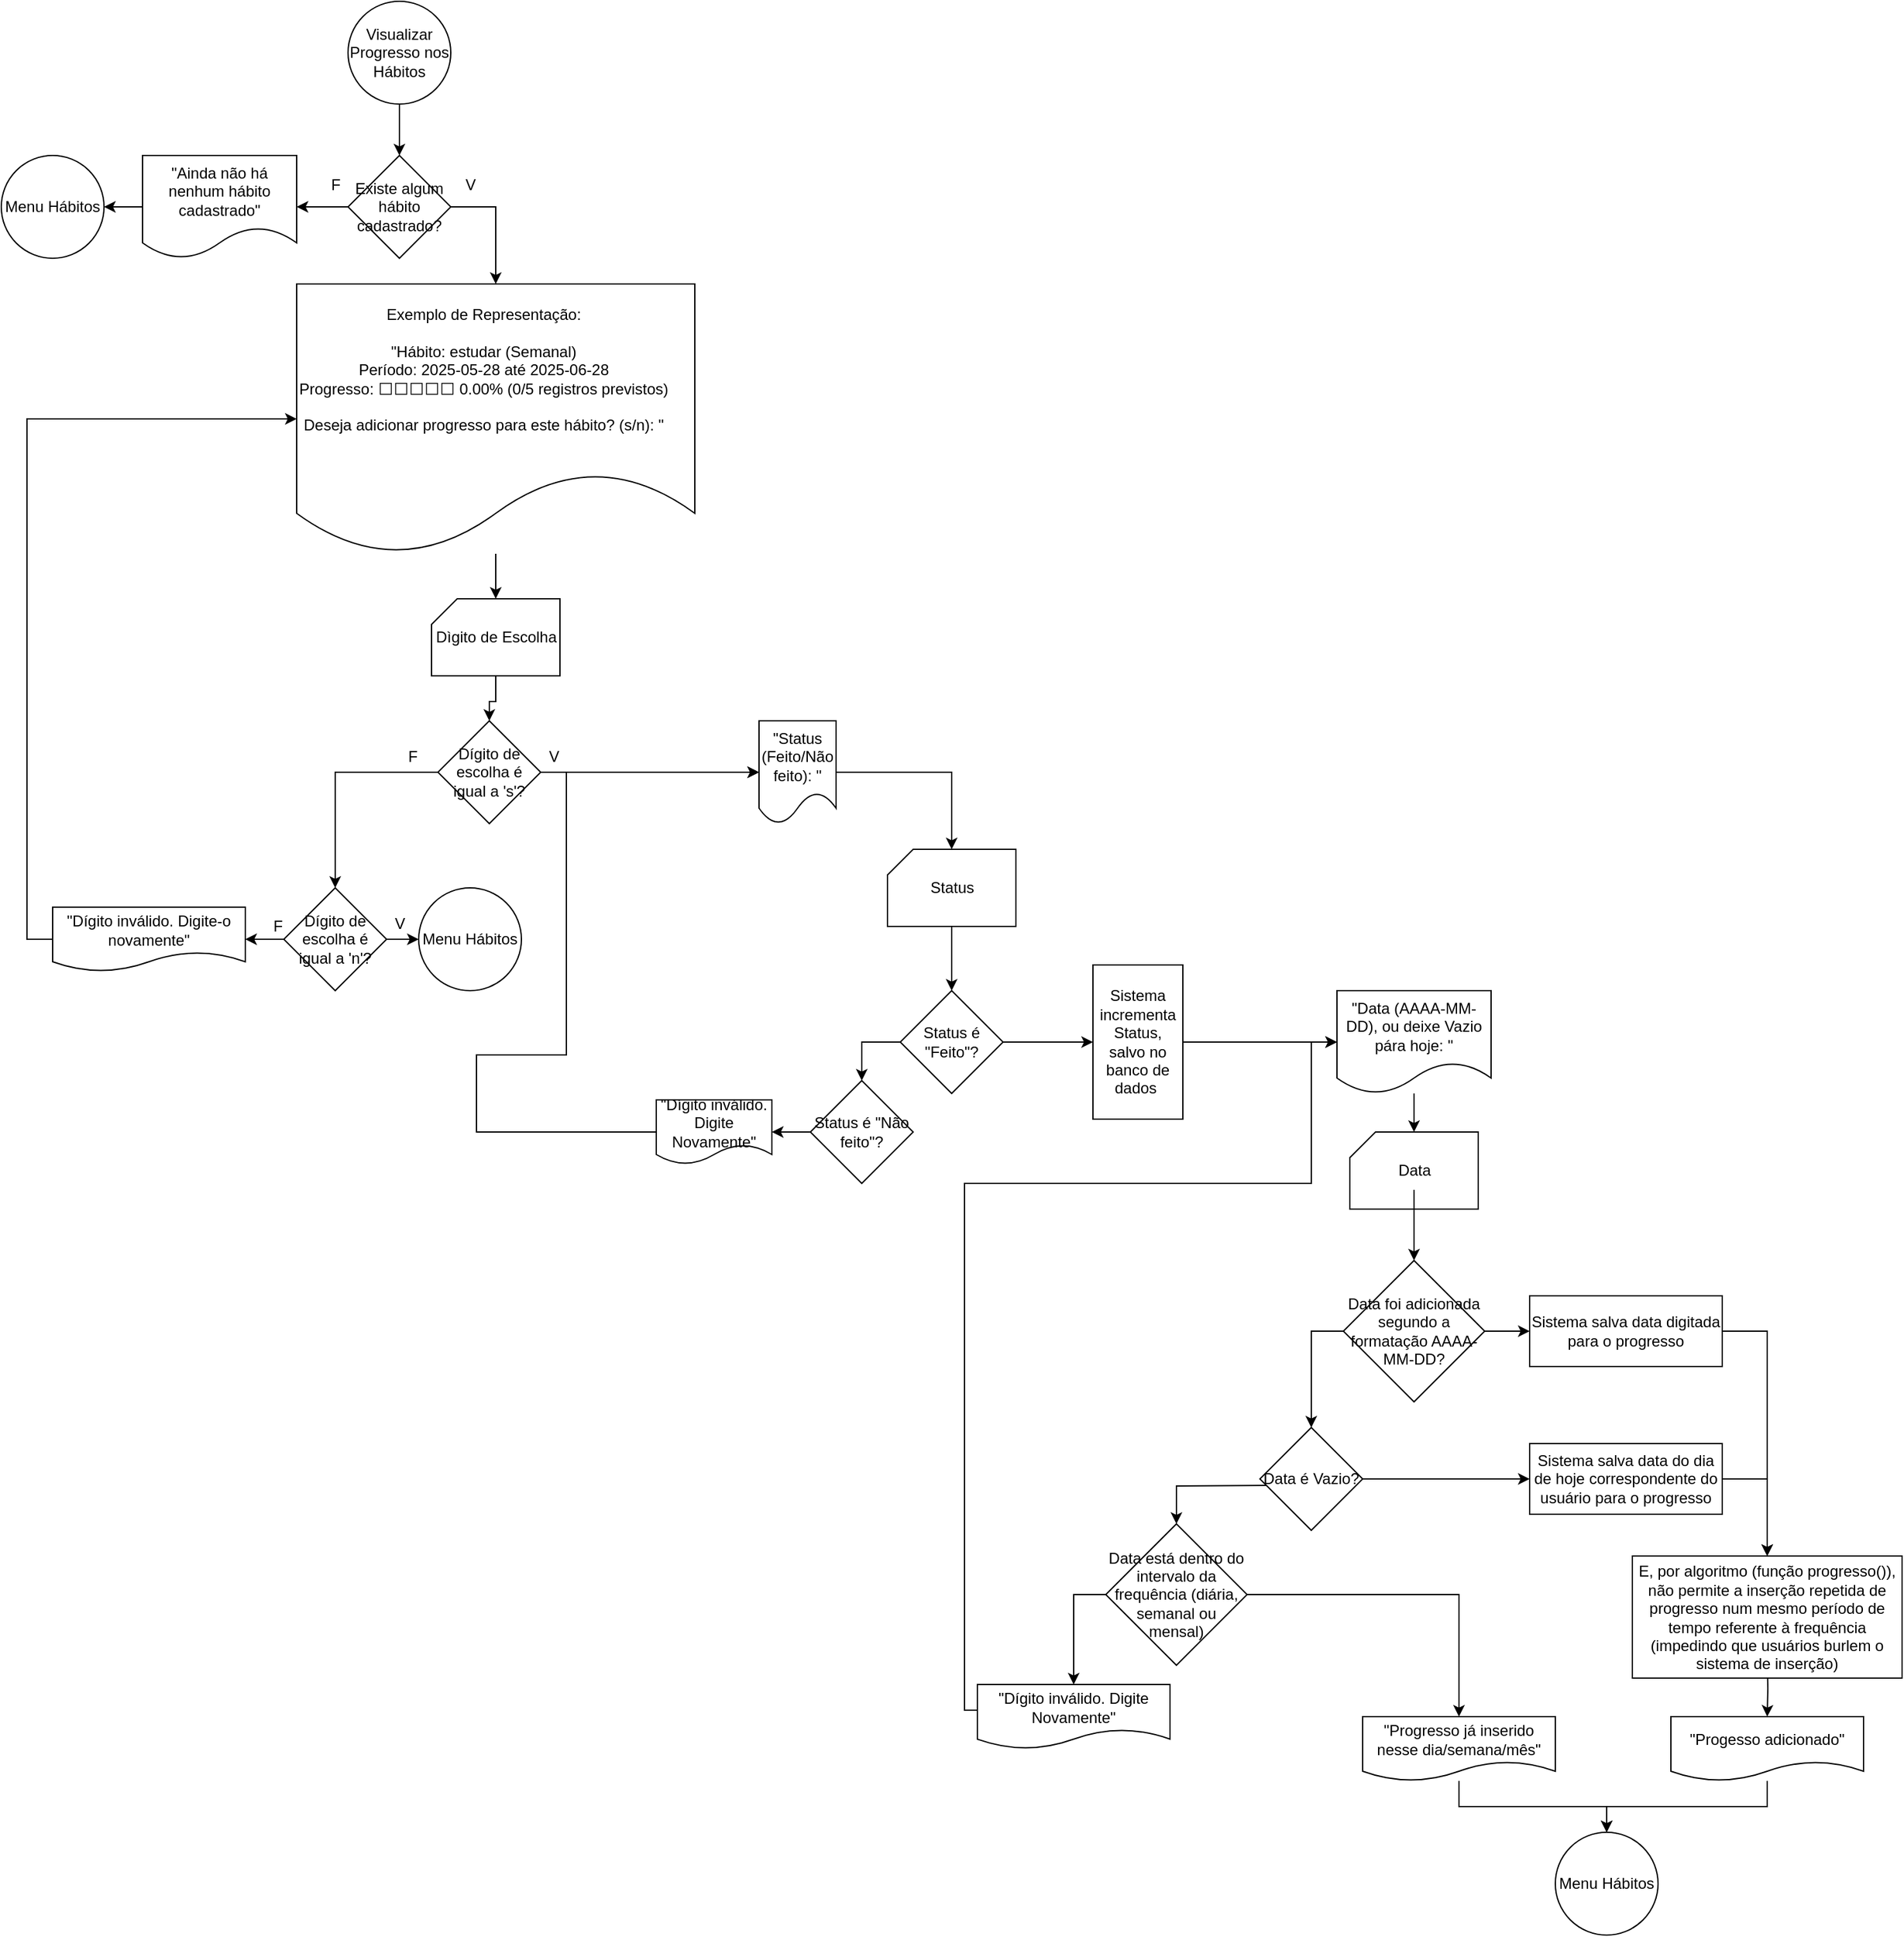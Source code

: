 <mxfile version="27.0.9">
  <diagram name="Página-1" id="mBOR_W_KqZEb1eNvgwfq">
    <mxGraphModel dx="2852" dy="1750" grid="1" gridSize="10" guides="1" tooltips="1" connect="1" arrows="1" fold="1" page="1" pageScale="1" pageWidth="1654" pageHeight="2336" math="0" shadow="0">
      <root>
        <mxCell id="0" />
        <mxCell id="1" parent="0" />
        <mxCell id="VdSNLCkU5RJ3n_qXY93L-29" style="edgeStyle=orthogonalEdgeStyle;rounded=0;orthogonalLoop=1;jettySize=auto;html=1;exitX=0.5;exitY=1;exitDx=0;exitDy=0;entryX=0.5;entryY=0;entryDx=0;entryDy=0;" parent="1" source="VdSNLCkU5RJ3n_qXY93L-1" target="MPjt9UGckPZa9Mfz1uRQ-1" edge="1">
          <mxGeometry relative="1" as="geometry">
            <mxPoint x="430" y="110" as="targetPoint" />
            <Array as="points">
              <mxPoint x="320" y="110" />
              <mxPoint x="320" y="110" />
            </Array>
          </mxGeometry>
        </mxCell>
        <mxCell id="VdSNLCkU5RJ3n_qXY93L-1" value="&lt;font style=&quot;font-size: 12px;&quot;&gt;Visualizar Progresso nos Hábitos&lt;/font&gt;" style="ellipse;whiteSpace=wrap;html=1;" parent="1" vertex="1">
          <mxGeometry x="280" y="30" width="80" height="80" as="geometry" />
        </mxCell>
        <mxCell id="MPjt9UGckPZa9Mfz1uRQ-14" value="" style="edgeStyle=orthogonalEdgeStyle;rounded=0;orthogonalLoop=1;jettySize=auto;html=1;" parent="1" source="VdSNLCkU5RJ3n_qXY93L-2" target="VdSNLCkU5RJ3n_qXY93L-13" edge="1">
          <mxGeometry relative="1" as="geometry" />
        </mxCell>
        <mxCell id="VdSNLCkU5RJ3n_qXY93L-2" value="&lt;div&gt;&lt;div style=&quot;text-align: center;&quot;&gt;Exemplo de Representação:&lt;/div&gt;&lt;div style=&quot;text-align: center;&quot;&gt;&lt;br&gt;&lt;/div&gt;&lt;div style=&quot;text-align: center;&quot;&gt;&quot;Hábito: estudar (Semanal)&lt;/div&gt;&lt;div style=&quot;text-align: center;&quot;&gt;Período: 2025-05-28 até 2025-06-28&lt;/div&gt;&lt;div style=&quot;text-align: center;&quot;&gt;Progresso: ⬜⬜⬜⬜⬜ 0.00% (0/5 registros previstos)&lt;/div&gt;&lt;div style=&quot;text-align: center;&quot;&gt;&lt;br&gt;&lt;/div&gt;&lt;div style=&quot;text-align: center;&quot;&gt;Deseja adicionar progresso para este hábito? (s/n): &quot;&lt;/div&gt;&lt;/div&gt;&lt;div&gt;&lt;br&gt;&lt;/div&gt;" style="shape=document;whiteSpace=wrap;html=1;boundedLbl=1;align=left;" parent="1" vertex="1">
          <mxGeometry x="240" y="250" width="310" height="210" as="geometry" />
        </mxCell>
        <mxCell id="VdSNLCkU5RJ3n_qXY93L-19" style="edgeStyle=orthogonalEdgeStyle;rounded=0;orthogonalLoop=1;jettySize=auto;html=1;exitX=0;exitY=0.5;exitDx=0;exitDy=0;entryX=0.5;entryY=0;entryDx=0;entryDy=0;" parent="1" source="VdSNLCkU5RJ3n_qXY93L-10" target="VdSNLCkU5RJ3n_qXY93L-18" edge="1">
          <mxGeometry relative="1" as="geometry" />
        </mxCell>
        <mxCell id="VdSNLCkU5RJ3n_qXY93L-26" value="" style="edgeStyle=orthogonalEdgeStyle;rounded=0;orthogonalLoop=1;jettySize=auto;html=1;exitX=1;exitY=0.5;exitDx=0;exitDy=0;" parent="1" source="VdSNLCkU5RJ3n_qXY93L-10" edge="1">
          <mxGeometry relative="1" as="geometry">
            <mxPoint x="600" y="630" as="targetPoint" />
            <mxPoint x="559.909" y="630.091" as="sourcePoint" />
          </mxGeometry>
        </mxCell>
        <mxCell id="VdSNLCkU5RJ3n_qXY93L-10" value="Dígito de escolha é igual a &#39;s&#39;?" style="rhombus;whiteSpace=wrap;html=1;" parent="1" vertex="1">
          <mxGeometry x="350" y="590" width="80" height="80" as="geometry" />
        </mxCell>
        <mxCell id="VdSNLCkU5RJ3n_qXY93L-15" value="" style="edgeStyle=orthogonalEdgeStyle;rounded=0;orthogonalLoop=1;jettySize=auto;html=1;" parent="1" source="VdSNLCkU5RJ3n_qXY93L-13" target="VdSNLCkU5RJ3n_qXY93L-10" edge="1">
          <mxGeometry relative="1" as="geometry" />
        </mxCell>
        <mxCell id="VdSNLCkU5RJ3n_qXY93L-13" value="" style="verticalLabelPosition=bottom;verticalAlign=top;html=1;shape=card;whiteSpace=wrap;size=20;arcSize=12;" parent="1" vertex="1">
          <mxGeometry x="345" y="495" width="100" height="60" as="geometry" />
        </mxCell>
        <mxCell id="VdSNLCkU5RJ3n_qXY93L-17" value="Dìgito de Escolha" style="text;html=1;align=center;verticalAlign=middle;resizable=0;points=[];autosize=1;strokeColor=none;fillColor=none;" parent="1" vertex="1">
          <mxGeometry x="335" y="510" width="120" height="30" as="geometry" />
        </mxCell>
        <mxCell id="VdSNLCkU5RJ3n_qXY93L-22" style="edgeStyle=orthogonalEdgeStyle;rounded=0;orthogonalLoop=1;jettySize=auto;html=1;exitX=0;exitY=0.5;exitDx=0;exitDy=0;entryX=1;entryY=0.5;entryDx=0;entryDy=0;" parent="1" source="VdSNLCkU5RJ3n_qXY93L-18" target="VdSNLCkU5RJ3n_qXY93L-21" edge="1">
          <mxGeometry relative="1" as="geometry" />
        </mxCell>
        <mxCell id="VdSNLCkU5RJ3n_qXY93L-28" value="" style="edgeStyle=orthogonalEdgeStyle;rounded=0;orthogonalLoop=1;jettySize=auto;html=1;" parent="1" source="VdSNLCkU5RJ3n_qXY93L-18" edge="1">
          <mxGeometry relative="1" as="geometry">
            <mxPoint x="335" y="760" as="targetPoint" />
          </mxGeometry>
        </mxCell>
        <mxCell id="VdSNLCkU5RJ3n_qXY93L-18" value="Dígito de escolha é igual a &#39;n&#39;?" style="rhombus;whiteSpace=wrap;html=1;" parent="1" vertex="1">
          <mxGeometry x="230" y="720" width="80" height="80" as="geometry" />
        </mxCell>
        <mxCell id="VdSNLCkU5RJ3n_qXY93L-24" style="edgeStyle=orthogonalEdgeStyle;rounded=0;orthogonalLoop=1;jettySize=auto;html=1;exitX=0;exitY=0.5;exitDx=0;exitDy=0;entryX=0;entryY=0.5;entryDx=0;entryDy=0;" parent="1" source="VdSNLCkU5RJ3n_qXY93L-21" target="VdSNLCkU5RJ3n_qXY93L-2" edge="1">
          <mxGeometry relative="1" as="geometry" />
        </mxCell>
        <mxCell id="VdSNLCkU5RJ3n_qXY93L-21" value="&lt;div&gt;&quot;Dígito inválido. Digite-o novamente&lt;span style=&quot;background-color: transparent; color: light-dark(rgb(0, 0, 0), rgb(255, 255, 255));&quot;&gt;&quot;&lt;/span&gt;&lt;/div&gt;" style="shape=document;whiteSpace=wrap;html=1;boundedLbl=1;" parent="1" vertex="1">
          <mxGeometry x="50" y="735" width="150" height="50" as="geometry" />
        </mxCell>
        <mxCell id="MPjt9UGckPZa9Mfz1uRQ-2" style="edgeStyle=orthogonalEdgeStyle;rounded=0;orthogonalLoop=1;jettySize=auto;html=1;exitX=1;exitY=0.5;exitDx=0;exitDy=0;entryX=0.5;entryY=0;entryDx=0;entryDy=0;" parent="1" source="MPjt9UGckPZa9Mfz1uRQ-1" target="VdSNLCkU5RJ3n_qXY93L-2" edge="1">
          <mxGeometry relative="1" as="geometry" />
        </mxCell>
        <mxCell id="MPjt9UGckPZa9Mfz1uRQ-4" value="" style="edgeStyle=orthogonalEdgeStyle;rounded=0;orthogonalLoop=1;jettySize=auto;html=1;" parent="1" source="MPjt9UGckPZa9Mfz1uRQ-1" target="MPjt9UGckPZa9Mfz1uRQ-3" edge="1">
          <mxGeometry relative="1" as="geometry" />
        </mxCell>
        <mxCell id="MPjt9UGckPZa9Mfz1uRQ-1" value="Existe algum hábito cadastrado?" style="rhombus;whiteSpace=wrap;html=1;" parent="1" vertex="1">
          <mxGeometry x="280" y="150" width="80" height="80" as="geometry" />
        </mxCell>
        <mxCell id="MPjt9UGckPZa9Mfz1uRQ-6" value="" style="edgeStyle=orthogonalEdgeStyle;rounded=0;orthogonalLoop=1;jettySize=auto;html=1;" parent="1" source="MPjt9UGckPZa9Mfz1uRQ-3" target="MPjt9UGckPZa9Mfz1uRQ-5" edge="1">
          <mxGeometry relative="1" as="geometry" />
        </mxCell>
        <mxCell id="MPjt9UGckPZa9Mfz1uRQ-3" value="&quot;Ainda não há nenhum hábito cadastrado&quot;" style="shape=document;whiteSpace=wrap;html=1;boundedLbl=1;" parent="1" vertex="1">
          <mxGeometry x="120" y="150" width="120" height="80" as="geometry" />
        </mxCell>
        <mxCell id="MPjt9UGckPZa9Mfz1uRQ-5" value="Menu Hábitos" style="ellipse;whiteSpace=wrap;html=1;" parent="1" vertex="1">
          <mxGeometry x="10" y="150" width="80" height="80" as="geometry" />
        </mxCell>
        <mxCell id="MPjt9UGckPZa9Mfz1uRQ-7" value="F" style="text;html=1;align=center;verticalAlign=middle;resizable=0;points=[];autosize=1;strokeColor=none;fillColor=none;" parent="1" vertex="1">
          <mxGeometry x="255" y="158" width="30" height="30" as="geometry" />
        </mxCell>
        <mxCell id="MPjt9UGckPZa9Mfz1uRQ-8" value="V" style="text;html=1;align=center;verticalAlign=middle;resizable=0;points=[];autosize=1;strokeColor=none;fillColor=none;" parent="1" vertex="1">
          <mxGeometry x="360" y="158" width="30" height="30" as="geometry" />
        </mxCell>
        <mxCell id="MPjt9UGckPZa9Mfz1uRQ-9" value="V" style="text;html=1;align=center;verticalAlign=middle;resizable=0;points=[];autosize=1;strokeColor=none;fillColor=none;" parent="1" vertex="1">
          <mxGeometry x="425" y="603" width="30" height="30" as="geometry" />
        </mxCell>
        <mxCell id="MPjt9UGckPZa9Mfz1uRQ-10" value="F" style="text;html=1;align=center;verticalAlign=middle;resizable=0;points=[];autosize=1;strokeColor=none;fillColor=none;" parent="1" vertex="1">
          <mxGeometry x="315" y="603" width="30" height="30" as="geometry" />
        </mxCell>
        <mxCell id="MPjt9UGckPZa9Mfz1uRQ-11" value="V" style="text;html=1;align=center;verticalAlign=middle;resizable=0;points=[];autosize=1;strokeColor=none;fillColor=none;" parent="1" vertex="1">
          <mxGeometry x="305" y="733" width="30" height="30" as="geometry" />
        </mxCell>
        <mxCell id="MPjt9UGckPZa9Mfz1uRQ-12" value="F" style="text;html=1;align=center;verticalAlign=middle;resizable=0;points=[];autosize=1;strokeColor=none;fillColor=none;" parent="1" vertex="1">
          <mxGeometry x="210" y="735" width="30" height="30" as="geometry" />
        </mxCell>
        <mxCell id="MPjt9UGckPZa9Mfz1uRQ-19" value="" style="edgeStyle=orthogonalEdgeStyle;rounded=0;orthogonalLoop=1;jettySize=auto;html=1;entryX=0.5;entryY=0;entryDx=0;entryDy=0;entryPerimeter=0;" parent="1" source="MPjt9UGckPZa9Mfz1uRQ-17" target="MPjt9UGckPZa9Mfz1uRQ-20" edge="1">
          <mxGeometry relative="1" as="geometry">
            <mxPoint x="790" y="690" as="targetPoint" />
            <Array as="points">
              <mxPoint x="750" y="630" />
            </Array>
          </mxGeometry>
        </mxCell>
        <mxCell id="MPjt9UGckPZa9Mfz1uRQ-17" value="&quot;Status (Feito/Não feito): &quot;" style="shape=document;whiteSpace=wrap;html=1;boundedLbl=1;" parent="1" vertex="1">
          <mxGeometry x="600" y="590" width="60" height="80" as="geometry" />
        </mxCell>
        <mxCell id="MPjt9UGckPZa9Mfz1uRQ-24" style="edgeStyle=orthogonalEdgeStyle;rounded=0;orthogonalLoop=1;jettySize=auto;html=1;exitX=0;exitY=0.5;exitDx=0;exitDy=0;entryX=0.5;entryY=0;entryDx=0;entryDy=0;" parent="1" source="MPjt9UGckPZa9Mfz1uRQ-18" target="MPjt9UGckPZa9Mfz1uRQ-23" edge="1">
          <mxGeometry relative="1" as="geometry" />
        </mxCell>
        <mxCell id="MPjt9UGckPZa9Mfz1uRQ-27" value="" style="edgeStyle=orthogonalEdgeStyle;rounded=0;orthogonalLoop=1;jettySize=auto;html=1;" parent="1" source="MPjt9UGckPZa9Mfz1uRQ-18" target="MPjt9UGckPZa9Mfz1uRQ-26" edge="1">
          <mxGeometry relative="1" as="geometry" />
        </mxCell>
        <mxCell id="MPjt9UGckPZa9Mfz1uRQ-18" value="Status é &quot;Feito&quot;?" style="rhombus;whiteSpace=wrap;html=1;" parent="1" vertex="1">
          <mxGeometry x="710" y="800" width="80" height="80" as="geometry" />
        </mxCell>
        <mxCell id="MPjt9UGckPZa9Mfz1uRQ-22" value="" style="edgeStyle=orthogonalEdgeStyle;rounded=0;orthogonalLoop=1;jettySize=auto;html=1;" parent="1" source="MPjt9UGckPZa9Mfz1uRQ-20" target="MPjt9UGckPZa9Mfz1uRQ-18" edge="1">
          <mxGeometry relative="1" as="geometry" />
        </mxCell>
        <mxCell id="MPjt9UGckPZa9Mfz1uRQ-20" value="" style="verticalLabelPosition=bottom;verticalAlign=top;html=1;shape=card;whiteSpace=wrap;size=20;arcSize=12;" parent="1" vertex="1">
          <mxGeometry x="700" y="690" width="100" height="60" as="geometry" />
        </mxCell>
        <mxCell id="MPjt9UGckPZa9Mfz1uRQ-21" value="Status" style="text;html=1;align=center;verticalAlign=middle;resizable=0;points=[];autosize=1;strokeColor=none;fillColor=none;" parent="1" vertex="1">
          <mxGeometry x="720" y="705" width="60" height="30" as="geometry" />
        </mxCell>
        <mxCell id="MPjt9UGckPZa9Mfz1uRQ-38" style="edgeStyle=orthogonalEdgeStyle;rounded=0;orthogonalLoop=1;jettySize=auto;html=1;exitX=0;exitY=0.5;exitDx=0;exitDy=0;entryX=1;entryY=0.5;entryDx=0;entryDy=0;" parent="1" source="MPjt9UGckPZa9Mfz1uRQ-23" target="MPjt9UGckPZa9Mfz1uRQ-25" edge="1">
          <mxGeometry relative="1" as="geometry" />
        </mxCell>
        <mxCell id="MPjt9UGckPZa9Mfz1uRQ-23" value="Status é &quot;Não feito&quot;?" style="rhombus;whiteSpace=wrap;html=1;" parent="1" vertex="1">
          <mxGeometry x="640" y="870" width="80" height="80" as="geometry" />
        </mxCell>
        <mxCell id="MPjt9UGckPZa9Mfz1uRQ-37" style="edgeStyle=orthogonalEdgeStyle;rounded=0;orthogonalLoop=1;jettySize=auto;html=1;exitX=0;exitY=0.5;exitDx=0;exitDy=0;entryX=0;entryY=0.5;entryDx=0;entryDy=0;" parent="1" source="MPjt9UGckPZa9Mfz1uRQ-25" target="MPjt9UGckPZa9Mfz1uRQ-17" edge="1">
          <mxGeometry relative="1" as="geometry">
            <Array as="points">
              <mxPoint x="380" y="910" />
              <mxPoint x="380" y="850" />
              <mxPoint x="450" y="850" />
              <mxPoint x="450" y="630" />
            </Array>
          </mxGeometry>
        </mxCell>
        <mxCell id="MPjt9UGckPZa9Mfz1uRQ-25" value="&quot;Dígito inválido. Digite Novamente&quot;" style="shape=document;whiteSpace=wrap;html=1;boundedLbl=1;" parent="1" vertex="1">
          <mxGeometry x="520" y="885" width="90" height="50" as="geometry" />
        </mxCell>
        <mxCell id="MPjt9UGckPZa9Mfz1uRQ-62" style="edgeStyle=orthogonalEdgeStyle;rounded=0;orthogonalLoop=1;jettySize=auto;html=1;exitX=1;exitY=0.5;exitDx=0;exitDy=0;entryX=0;entryY=0.5;entryDx=0;entryDy=0;" parent="1" source="MPjt9UGckPZa9Mfz1uRQ-26" target="MPjt9UGckPZa9Mfz1uRQ-28" edge="1">
          <mxGeometry relative="1" as="geometry" />
        </mxCell>
        <mxCell id="MPjt9UGckPZa9Mfz1uRQ-26" value="Sistema incrementa Status, salvo no banco de dados&amp;nbsp;" style="rounded=0;whiteSpace=wrap;html=1;" parent="1" vertex="1">
          <mxGeometry x="860" y="780" width="70" height="120" as="geometry" />
        </mxCell>
        <mxCell id="MPjt9UGckPZa9Mfz1uRQ-32" value="" style="edgeStyle=orthogonalEdgeStyle;rounded=0;orthogonalLoop=1;jettySize=auto;html=1;entryX=0.5;entryY=0;entryDx=0;entryDy=0;entryPerimeter=0;" parent="1" source="MPjt9UGckPZa9Mfz1uRQ-28" target="MPjt9UGckPZa9Mfz1uRQ-30" edge="1">
          <mxGeometry relative="1" as="geometry" />
        </mxCell>
        <mxCell id="MPjt9UGckPZa9Mfz1uRQ-28" value="&quot;Data (AAAA-MM-DD), ou deixe Vazio pára hoje:&amp;nbsp;&lt;span style=&quot;background-color: transparent; color: light-dark(rgb(0, 0, 0), rgb(255, 255, 255));&quot;&gt;&quot;&lt;/span&gt;" style="shape=document;whiteSpace=wrap;html=1;boundedLbl=1;" parent="1" vertex="1">
          <mxGeometry x="1050" y="800" width="120" height="80" as="geometry" />
        </mxCell>
        <mxCell id="MPjt9UGckPZa9Mfz1uRQ-30" value="" style="verticalLabelPosition=bottom;verticalAlign=top;html=1;shape=card;whiteSpace=wrap;size=20;arcSize=12;" parent="1" vertex="1">
          <mxGeometry x="1060" y="910" width="100" height="60" as="geometry" />
        </mxCell>
        <mxCell id="MPjt9UGckPZa9Mfz1uRQ-34" value="" style="edgeStyle=orthogonalEdgeStyle;rounded=0;orthogonalLoop=1;jettySize=auto;html=1;" parent="1" source="MPjt9UGckPZa9Mfz1uRQ-31" target="MPjt9UGckPZa9Mfz1uRQ-33" edge="1">
          <mxGeometry relative="1" as="geometry" />
        </mxCell>
        <mxCell id="MPjt9UGckPZa9Mfz1uRQ-31" value="Data" style="text;html=1;align=center;verticalAlign=middle;resizable=0;points=[];autosize=1;strokeColor=none;fillColor=none;" parent="1" vertex="1">
          <mxGeometry x="1085" y="925" width="50" height="30" as="geometry" />
        </mxCell>
        <mxCell id="MPjt9UGckPZa9Mfz1uRQ-36" value="" style="edgeStyle=orthogonalEdgeStyle;rounded=0;orthogonalLoop=1;jettySize=auto;html=1;exitX=0;exitY=0.5;exitDx=0;exitDy=0;" parent="1" source="MPjt9UGckPZa9Mfz1uRQ-33" target="MPjt9UGckPZa9Mfz1uRQ-35" edge="1">
          <mxGeometry relative="1" as="geometry">
            <mxPoint x="1105.0" y="1065" as="sourcePoint" />
            <Array as="points">
              <mxPoint x="1030" y="1065" />
            </Array>
          </mxGeometry>
        </mxCell>
        <mxCell id="MPjt9UGckPZa9Mfz1uRQ-40" value="" style="edgeStyle=orthogonalEdgeStyle;rounded=0;orthogonalLoop=1;jettySize=auto;html=1;" parent="1" source="MPjt9UGckPZa9Mfz1uRQ-33" target="MPjt9UGckPZa9Mfz1uRQ-39" edge="1">
          <mxGeometry relative="1" as="geometry" />
        </mxCell>
        <mxCell id="MPjt9UGckPZa9Mfz1uRQ-33" value="Data foi adicionada segundo a formatação AAAA-MM-DD?" style="rhombus;whiteSpace=wrap;html=1;" parent="1" vertex="1">
          <mxGeometry x="1055" y="1010" width="110" height="110" as="geometry" />
        </mxCell>
        <mxCell id="MPjt9UGckPZa9Mfz1uRQ-42" value="" style="edgeStyle=orthogonalEdgeStyle;rounded=0;orthogonalLoop=1;jettySize=auto;html=1;" parent="1" source="MPjt9UGckPZa9Mfz1uRQ-35" target="MPjt9UGckPZa9Mfz1uRQ-41" edge="1">
          <mxGeometry relative="1" as="geometry" />
        </mxCell>
        <mxCell id="MPjt9UGckPZa9Mfz1uRQ-53" style="edgeStyle=orthogonalEdgeStyle;rounded=0;orthogonalLoop=1;jettySize=auto;html=1;exitX=0;exitY=0.5;exitDx=0;exitDy=0;entryX=0.5;entryY=0;entryDx=0;entryDy=0;" parent="1" target="MPjt9UGckPZa9Mfz1uRQ-52" edge="1">
          <mxGeometry relative="1" as="geometry">
            <mxPoint x="1000.0" y="1185" as="sourcePoint" />
          </mxGeometry>
        </mxCell>
        <mxCell id="MPjt9UGckPZa9Mfz1uRQ-35" value="Data é Vazio?" style="rhombus;whiteSpace=wrap;html=1;" parent="1" vertex="1">
          <mxGeometry x="990" y="1140" width="80" height="80" as="geometry" />
        </mxCell>
        <mxCell id="MPjt9UGckPZa9Mfz1uRQ-46" style="edgeStyle=orthogonalEdgeStyle;rounded=0;orthogonalLoop=1;jettySize=auto;html=1;exitX=1;exitY=0.5;exitDx=0;exitDy=0;entryX=0.5;entryY=0;entryDx=0;entryDy=0;" parent="1" source="MPjt9UGckPZa9Mfz1uRQ-39" target="MPjt9UGckPZa9Mfz1uRQ-45" edge="1">
          <mxGeometry relative="1" as="geometry" />
        </mxCell>
        <mxCell id="MPjt9UGckPZa9Mfz1uRQ-39" value="Sistema salva data digitada para o progresso" style="rounded=0;whiteSpace=wrap;html=1;" parent="1" vertex="1">
          <mxGeometry x="1200" y="1037.5" width="150" height="55" as="geometry" />
        </mxCell>
        <mxCell id="MPjt9UGckPZa9Mfz1uRQ-47" style="edgeStyle=orthogonalEdgeStyle;rounded=0;orthogonalLoop=1;jettySize=auto;html=1;exitX=1;exitY=0.5;exitDx=0;exitDy=0;entryX=0.5;entryY=0;entryDx=0;entryDy=0;" parent="1" source="MPjt9UGckPZa9Mfz1uRQ-41" target="MPjt9UGckPZa9Mfz1uRQ-45" edge="1">
          <mxGeometry relative="1" as="geometry" />
        </mxCell>
        <mxCell id="MPjt9UGckPZa9Mfz1uRQ-41" value="Sistema salva data do dia de hoje correspondente do usuário&amp;nbsp;&lt;span style=&quot;background-color: transparent; color: light-dark(rgb(0, 0, 0), rgb(255, 255, 255));&quot;&gt;para o progresso&lt;/span&gt;" style="rounded=0;whiteSpace=wrap;html=1;" parent="1" vertex="1">
          <mxGeometry x="1200" y="1152.5" width="150" height="55" as="geometry" />
        </mxCell>
        <mxCell id="MPjt9UGckPZa9Mfz1uRQ-58" value="" style="edgeStyle=orthogonalEdgeStyle;rounded=0;orthogonalLoop=1;jettySize=auto;html=1;" parent="1" target="MPjt9UGckPZa9Mfz1uRQ-57" edge="1">
          <mxGeometry relative="1" as="geometry">
            <mxPoint x="1385.0" y="1320" as="sourcePoint" />
          </mxGeometry>
        </mxCell>
        <mxCell id="MPjt9UGckPZa9Mfz1uRQ-45" value="E, por algoritmo (função progresso()), não permite a inserção repetida de progresso num mesmo período de tempo referente à frequência (impedindo que usuários burlem o sistema de inserção)" style="rounded=0;whiteSpace=wrap;html=1;" parent="1" vertex="1">
          <mxGeometry x="1280" y="1240" width="210" height="95" as="geometry" />
        </mxCell>
        <mxCell id="MPjt9UGckPZa9Mfz1uRQ-50" style="edgeStyle=orthogonalEdgeStyle;rounded=0;orthogonalLoop=1;jettySize=auto;html=1;exitX=0;exitY=0.5;exitDx=0;exitDy=0;entryX=0;entryY=0.5;entryDx=0;entryDy=0;" parent="1" source="MPjt9UGckPZa9Mfz1uRQ-48" target="MPjt9UGckPZa9Mfz1uRQ-28" edge="1">
          <mxGeometry relative="1" as="geometry">
            <Array as="points">
              <mxPoint x="770" y="1360" />
              <mxPoint x="760" y="1360" />
              <mxPoint x="760" y="950" />
              <mxPoint x="1030" y="950" />
              <mxPoint x="1030" y="840" />
            </Array>
          </mxGeometry>
        </mxCell>
        <mxCell id="MPjt9UGckPZa9Mfz1uRQ-48" value="&quot;Dígito inválido. Digite Novamente&quot;" style="shape=document;whiteSpace=wrap;html=1;boundedLbl=1;" parent="1" vertex="1">
          <mxGeometry x="770" y="1340" width="150" height="50" as="geometry" />
        </mxCell>
        <mxCell id="MPjt9UGckPZa9Mfz1uRQ-54" style="edgeStyle=orthogonalEdgeStyle;rounded=0;orthogonalLoop=1;jettySize=auto;html=1;exitX=0;exitY=0.5;exitDx=0;exitDy=0;entryX=0.5;entryY=0;entryDx=0;entryDy=0;" parent="1" source="MPjt9UGckPZa9Mfz1uRQ-52" target="MPjt9UGckPZa9Mfz1uRQ-48" edge="1">
          <mxGeometry relative="1" as="geometry" />
        </mxCell>
        <mxCell id="MPjt9UGckPZa9Mfz1uRQ-56" style="edgeStyle=orthogonalEdgeStyle;rounded=0;orthogonalLoop=1;jettySize=auto;html=1;exitX=1;exitY=0.5;exitDx=0;exitDy=0;entryX=0.5;entryY=0;entryDx=0;entryDy=0;" parent="1" source="MPjt9UGckPZa9Mfz1uRQ-52" target="MPjt9UGckPZa9Mfz1uRQ-55" edge="1">
          <mxGeometry relative="1" as="geometry" />
        </mxCell>
        <mxCell id="MPjt9UGckPZa9Mfz1uRQ-52" value="Data está dentro do intervalo da frequência (diária, semanal ou mensal)" style="rhombus;whiteSpace=wrap;html=1;" parent="1" vertex="1">
          <mxGeometry x="870" y="1215" width="110" height="110" as="geometry" />
        </mxCell>
        <mxCell id="MPjt9UGckPZa9Mfz1uRQ-60" value="" style="edgeStyle=orthogonalEdgeStyle;rounded=0;orthogonalLoop=1;jettySize=auto;html=1;" parent="1" source="MPjt9UGckPZa9Mfz1uRQ-55" target="MPjt9UGckPZa9Mfz1uRQ-59" edge="1">
          <mxGeometry relative="1" as="geometry" />
        </mxCell>
        <mxCell id="MPjt9UGckPZa9Mfz1uRQ-55" value="&quot;Progresso já inserido nesse dia/semana/mês&quot;" style="shape=document;whiteSpace=wrap;html=1;boundedLbl=1;" parent="1" vertex="1">
          <mxGeometry x="1070" y="1365" width="150" height="50" as="geometry" />
        </mxCell>
        <mxCell id="MPjt9UGckPZa9Mfz1uRQ-61" value="" style="edgeStyle=orthogonalEdgeStyle;rounded=0;orthogonalLoop=1;jettySize=auto;html=1;" parent="1" source="MPjt9UGckPZa9Mfz1uRQ-57" target="MPjt9UGckPZa9Mfz1uRQ-59" edge="1">
          <mxGeometry relative="1" as="geometry">
            <Array as="points">
              <mxPoint x="1385" y="1435" />
              <mxPoint x="1260" y="1435" />
            </Array>
          </mxGeometry>
        </mxCell>
        <mxCell id="MPjt9UGckPZa9Mfz1uRQ-57" value="&quot;Progesso adicionado&quot;" style="shape=document;whiteSpace=wrap;html=1;boundedLbl=1;" parent="1" vertex="1">
          <mxGeometry x="1310" y="1365" width="150" height="50" as="geometry" />
        </mxCell>
        <mxCell id="MPjt9UGckPZa9Mfz1uRQ-59" value="Menu Hábitos" style="ellipse;whiteSpace=wrap;html=1;" parent="1" vertex="1">
          <mxGeometry x="1220" y="1455" width="80" height="80" as="geometry" />
        </mxCell>
        <mxCell id="IpS9L0tlXViEHlFZpF3D-1" value="Menu Hábitos" style="ellipse;whiteSpace=wrap;html=1;" vertex="1" parent="1">
          <mxGeometry x="335" y="720" width="80" height="80" as="geometry" />
        </mxCell>
      </root>
    </mxGraphModel>
  </diagram>
</mxfile>
